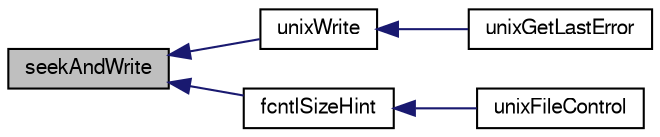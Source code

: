 digraph "seekAndWrite"
{
  edge [fontname="FreeSans",fontsize="10",labelfontname="FreeSans",labelfontsize="10"];
  node [fontname="FreeSans",fontsize="10",shape=record];
  rankdir="LR";
  Node285639 [label="seekAndWrite",height=0.2,width=0.4,color="black", fillcolor="grey75", style="filled", fontcolor="black"];
  Node285639 -> Node285640 [dir="back",color="midnightblue",fontsize="10",style="solid",fontname="FreeSans"];
  Node285640 [label="unixWrite",height=0.2,width=0.4,color="black", fillcolor="white", style="filled",URL="$sqlite3_8c.html#a4385beabc5689db595bbe5a18b3c619a"];
  Node285640 -> Node285641 [dir="back",color="midnightblue",fontsize="10",style="solid",fontname="FreeSans"];
  Node285641 [label="unixGetLastError",height=0.2,width=0.4,color="black", fillcolor="white", style="filled",URL="$sqlite3_8c.html#aed1e42f49d74b419c3c85b559dd61240"];
  Node285639 -> Node285642 [dir="back",color="midnightblue",fontsize="10",style="solid",fontname="FreeSans"];
  Node285642 [label="fcntlSizeHint",height=0.2,width=0.4,color="black", fillcolor="white", style="filled",URL="$sqlite3_8c.html#a83b00fec4238518b00e315fe0eff28e6"];
  Node285642 -> Node285643 [dir="back",color="midnightblue",fontsize="10",style="solid",fontname="FreeSans"];
  Node285643 [label="unixFileControl",height=0.2,width=0.4,color="black", fillcolor="white", style="filled",URL="$sqlite3_8c.html#ad71f213fa385cc58f307cefd953c03ae"];
}
